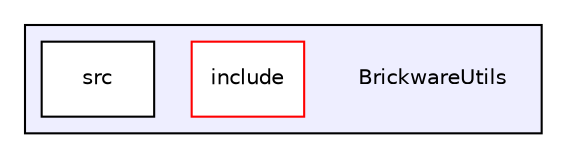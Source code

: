 digraph "BrickwareUtils" {
  compound=true
  node [ fontsize="10", fontname="Helvetica"];
  edge [ labelfontsize="10", labelfontname="Helvetica"];
  subgraph clusterdir_be38c151f8a13222d52a0313f5121460 {
    graph [ bgcolor="#eeeeff", pencolor="black", label="" URL="dir_be38c151f8a13222d52a0313f5121460.html"];
    dir_be38c151f8a13222d52a0313f5121460 [shape=plaintext label="BrickwareUtils"];
    dir_00d0c4d62b92702537f28ba7b77403d5 [shape=box label="include" color="red" fillcolor="white" style="filled" URL="dir_00d0c4d62b92702537f28ba7b77403d5.html"];
    dir_1844ef8a76f3a89db760e7a97ce77d1e [shape=box label="src" color="black" fillcolor="white" style="filled" URL="dir_1844ef8a76f3a89db760e7a97ce77d1e.html"];
  }
}
